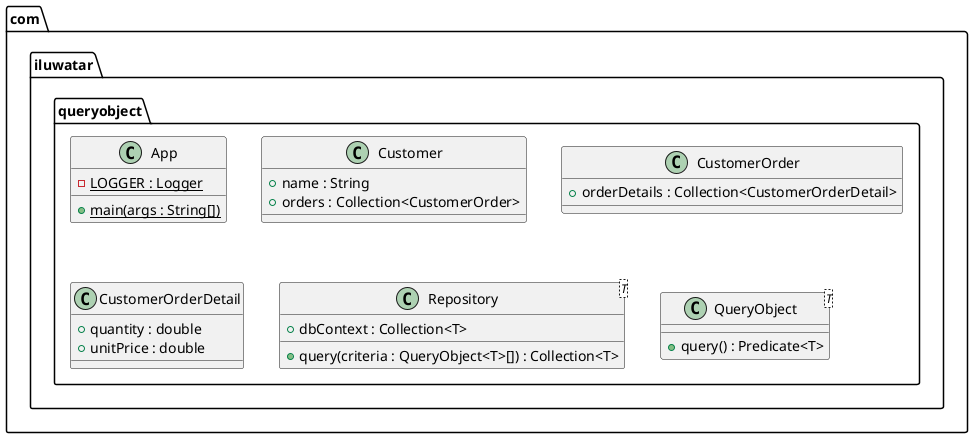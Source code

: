 @startuml
package com.iluwatar.queryobject {
  class App {
    - LOGGER : Logger {static}
    + main(args : String[]) {static}
  }
  class Customer {
    + name : String
    + orders : Collection<CustomerOrder>
  }
  class CustomerOrder {
    + orderDetails : Collection<CustomerOrderDetail>
  }
  class CustomerOrderDetail {
    + quantity : double
    + unitPrice : double
  }
  class Repository<T>{
    + dbContext : Collection<T>
    + query(criteria : QueryObject<T>[]) : Collection<T>
  }

  class QueryObject<T>{
    + query() : Predicate<T>
  }
}
@enduml